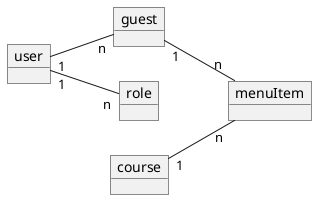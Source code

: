 @startuml test
left to right direction

object user
object guest
object menuItem
object course
object role

user "1" -- "n" guest
user "1" -- "n" role
guest "1" -- "n" menuItem
course "1" -- "n" menuItem

@enduml